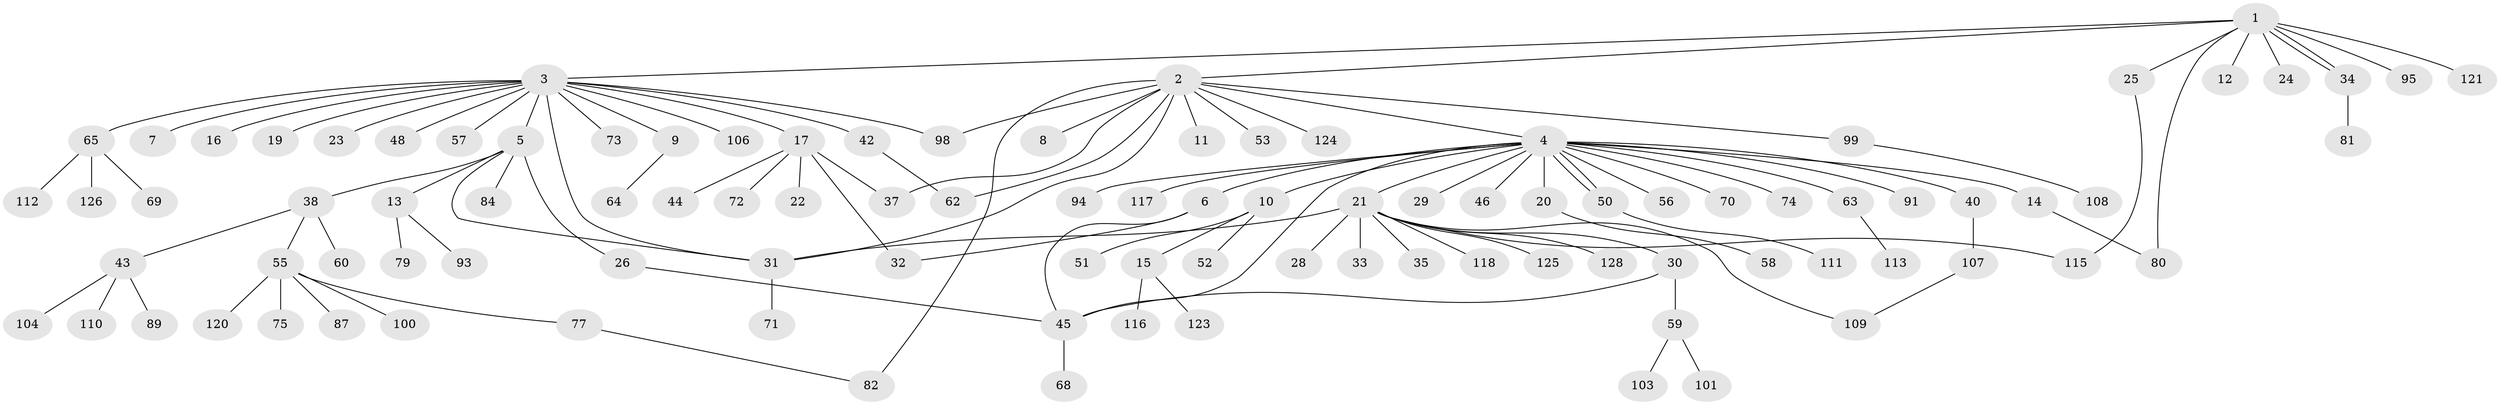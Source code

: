 // Generated by graph-tools (version 1.1) at 2025/23/03/03/25 07:23:51]
// undirected, 101 vertices, 116 edges
graph export_dot {
graph [start="1"]
  node [color=gray90,style=filled];
  1 [super="+18"];
  2 [super="+54"];
  3 [super="+88"];
  4 [super="+41"];
  5 [super="+122"];
  6 [super="+90"];
  7;
  8;
  9;
  10 [super="+83"];
  11;
  12;
  13 [super="+39"];
  14 [super="+102"];
  15 [super="+27"];
  16;
  17 [super="+36"];
  19;
  20;
  21 [super="+127"];
  22;
  23;
  24;
  25 [super="+66"];
  26;
  28;
  29;
  30;
  31 [super="+47"];
  32;
  33;
  34 [super="+97"];
  35;
  37;
  38 [super="+86"];
  40 [super="+92"];
  42 [super="+78"];
  43 [super="+61"];
  44;
  45 [super="+49"];
  46 [super="+67"];
  48;
  50 [super="+119"];
  51;
  52;
  53;
  55 [super="+114"];
  56;
  57;
  58;
  59 [super="+76"];
  60;
  62;
  63;
  64;
  65;
  68 [super="+85"];
  69;
  70;
  71;
  72;
  73;
  74;
  75;
  77;
  79;
  80 [super="+96"];
  81;
  82;
  84;
  87;
  89;
  91;
  93;
  94;
  95;
  98;
  99 [super="+105"];
  100;
  101;
  103;
  104;
  106;
  107;
  108;
  109;
  110;
  111;
  112;
  113;
  115;
  116;
  117;
  118;
  120;
  121;
  123;
  124;
  125;
  126;
  128;
  1 -- 2;
  1 -- 3;
  1 -- 12;
  1 -- 24;
  1 -- 34;
  1 -- 34;
  1 -- 80;
  1 -- 95;
  1 -- 121;
  1 -- 25;
  2 -- 4;
  2 -- 8;
  2 -- 11;
  2 -- 31;
  2 -- 37;
  2 -- 53;
  2 -- 62;
  2 -- 82;
  2 -- 98;
  2 -- 99;
  2 -- 124;
  3 -- 5;
  3 -- 7;
  3 -- 9;
  3 -- 16;
  3 -- 17;
  3 -- 19;
  3 -- 23;
  3 -- 42;
  3 -- 48;
  3 -- 57;
  3 -- 65;
  3 -- 73;
  3 -- 98;
  3 -- 106;
  3 -- 31;
  4 -- 6;
  4 -- 10;
  4 -- 14;
  4 -- 20;
  4 -- 21;
  4 -- 29;
  4 -- 40;
  4 -- 45;
  4 -- 46;
  4 -- 50;
  4 -- 50;
  4 -- 56;
  4 -- 63;
  4 -- 70;
  4 -- 74;
  4 -- 91;
  4 -- 94;
  4 -- 117;
  5 -- 13;
  5 -- 26;
  5 -- 31;
  5 -- 38;
  5 -- 84;
  6 -- 32;
  6 -- 45;
  9 -- 64;
  10 -- 15;
  10 -- 51;
  10 -- 52;
  13 -- 79;
  13 -- 93;
  14 -- 80;
  15 -- 116;
  15 -- 123;
  17 -- 22;
  17 -- 32;
  17 -- 37;
  17 -- 44;
  17 -- 72;
  20 -- 58;
  21 -- 28;
  21 -- 30;
  21 -- 31;
  21 -- 33;
  21 -- 35;
  21 -- 109;
  21 -- 115;
  21 -- 118;
  21 -- 125;
  21 -- 128;
  25 -- 115;
  26 -- 45;
  30 -- 59;
  30 -- 45;
  31 -- 71;
  34 -- 81;
  38 -- 43;
  38 -- 55;
  38 -- 60;
  40 -- 107 [weight=2];
  42 -- 62;
  43 -- 89;
  43 -- 110;
  43 -- 104;
  45 -- 68;
  50 -- 111;
  55 -- 75;
  55 -- 77;
  55 -- 87;
  55 -- 100;
  55 -- 120;
  59 -- 101;
  59 -- 103;
  63 -- 113;
  65 -- 69;
  65 -- 112;
  65 -- 126;
  77 -- 82;
  99 -- 108;
  107 -- 109;
}
